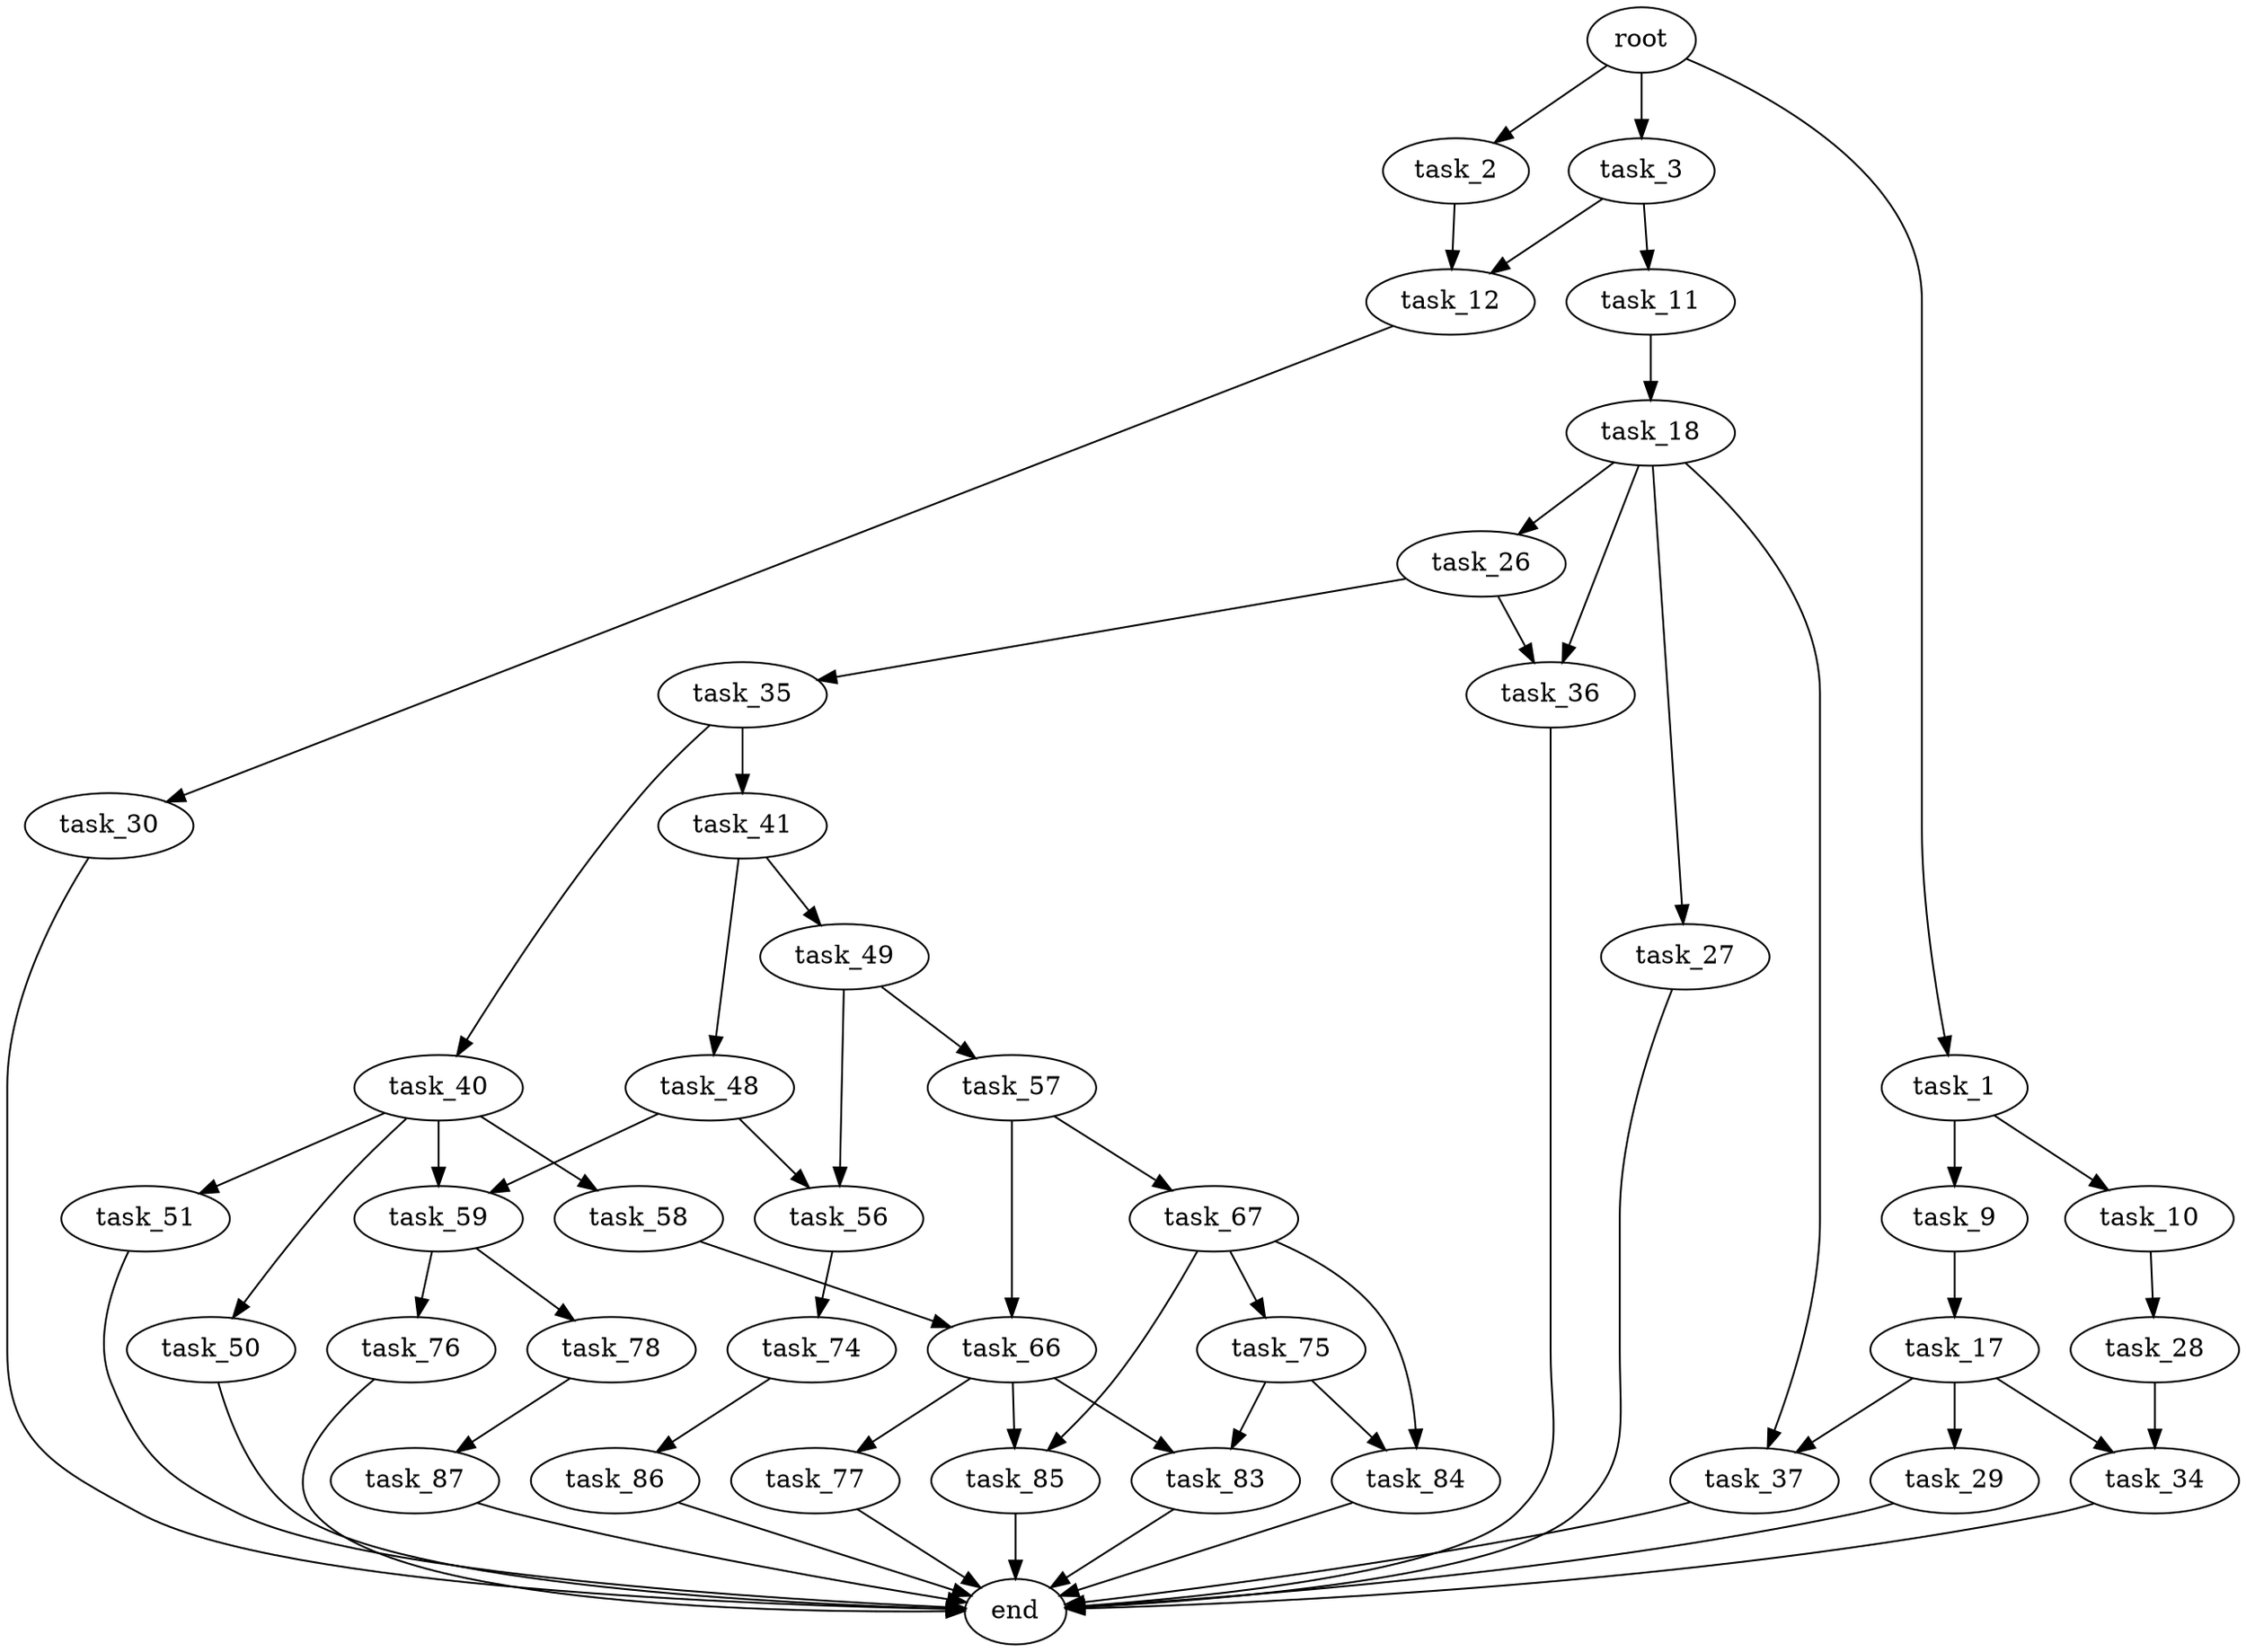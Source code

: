 digraph G {
  root [size="0.000000"];
  task_1 [size="7665458542.000000"];
  task_2 [size="1073741824000.000000"];
  task_3 [size="6359643067.000000"];
  task_9 [size="242803655413.000000"];
  task_10 [size="266520744889.000000"];
  task_12 [size="28991029248.000000"];
  task_11 [size="8589934592.000000"];
  task_17 [size="134217728000.000000"];
  task_28 [size="134217728000.000000"];
  task_18 [size="8589934592.000000"];
  task_30 [size="782757789696.000000"];
  task_29 [size="6881730570.000000"];
  task_34 [size="25130284377.000000"];
  task_37 [size="729258132980.000000"];
  task_26 [size="782757789696.000000"];
  task_27 [size="20499336397.000000"];
  task_36 [size="813989572500.000000"];
  task_35 [size="116609894275.000000"];
  end [size="0.000000"];
  task_40 [size="68719476736.000000"];
  task_41 [size="560590360520.000000"];
  task_50 [size="68719476736.000000"];
  task_51 [size="30658491176.000000"];
  task_58 [size="28991029248.000000"];
  task_59 [size="28393663008.000000"];
  task_48 [size="28991029248.000000"];
  task_49 [size="8104727243.000000"];
  task_56 [size="43914750409.000000"];
  task_57 [size="368293445632.000000"];
  task_74 [size="1650423490.000000"];
  task_66 [size="368293445632.000000"];
  task_67 [size="12204080676.000000"];
  task_76 [size="7676675543.000000"];
  task_78 [size="27373758178.000000"];
  task_77 [size="782757789696.000000"];
  task_83 [size="28991029248.000000"];
  task_85 [size="134217728000.000000"];
  task_75 [size="134217728000.000000"];
  task_84 [size="2951066627.000000"];
  task_86 [size="725714274247.000000"];
  task_87 [size="28991029248.000000"];

  root -> task_1 [size="1.000000"];
  root -> task_2 [size="1.000000"];
  root -> task_3 [size="1.000000"];
  task_1 -> task_9 [size="411041792.000000"];
  task_1 -> task_10 [size="411041792.000000"];
  task_2 -> task_12 [size="838860800.000000"];
  task_3 -> task_11 [size="134217728.000000"];
  task_3 -> task_12 [size="134217728.000000"];
  task_9 -> task_17 [size="209715200.000000"];
  task_10 -> task_28 [size="209715200.000000"];
  task_12 -> task_30 [size="75497472.000000"];
  task_11 -> task_18 [size="33554432.000000"];
  task_17 -> task_29 [size="209715200.000000"];
  task_17 -> task_34 [size="209715200.000000"];
  task_17 -> task_37 [size="209715200.000000"];
  task_28 -> task_34 [size="209715200.000000"];
  task_18 -> task_26 [size="33554432.000000"];
  task_18 -> task_27 [size="33554432.000000"];
  task_18 -> task_36 [size="33554432.000000"];
  task_18 -> task_37 [size="33554432.000000"];
  task_30 -> end [size="1.000000"];
  task_29 -> end [size="1.000000"];
  task_34 -> end [size="1.000000"];
  task_37 -> end [size="1.000000"];
  task_26 -> task_35 [size="679477248.000000"];
  task_26 -> task_36 [size="679477248.000000"];
  task_27 -> end [size="1.000000"];
  task_36 -> end [size="1.000000"];
  task_35 -> task_40 [size="301989888.000000"];
  task_35 -> task_41 [size="301989888.000000"];
  task_40 -> task_50 [size="134217728.000000"];
  task_40 -> task_51 [size="134217728.000000"];
  task_40 -> task_58 [size="134217728.000000"];
  task_40 -> task_59 [size="134217728.000000"];
  task_41 -> task_48 [size="411041792.000000"];
  task_41 -> task_49 [size="411041792.000000"];
  task_50 -> end [size="1.000000"];
  task_51 -> end [size="1.000000"];
  task_58 -> task_66 [size="75497472.000000"];
  task_59 -> task_76 [size="536870912.000000"];
  task_59 -> task_78 [size="536870912.000000"];
  task_48 -> task_56 [size="75497472.000000"];
  task_48 -> task_59 [size="75497472.000000"];
  task_49 -> task_56 [size="209715200.000000"];
  task_49 -> task_57 [size="209715200.000000"];
  task_56 -> task_74 [size="838860800.000000"];
  task_57 -> task_66 [size="411041792.000000"];
  task_57 -> task_67 [size="411041792.000000"];
  task_74 -> task_86 [size="33554432.000000"];
  task_66 -> task_77 [size="411041792.000000"];
  task_66 -> task_83 [size="411041792.000000"];
  task_66 -> task_85 [size="411041792.000000"];
  task_67 -> task_75 [size="411041792.000000"];
  task_67 -> task_84 [size="411041792.000000"];
  task_67 -> task_85 [size="411041792.000000"];
  task_76 -> end [size="1.000000"];
  task_78 -> task_87 [size="536870912.000000"];
  task_77 -> end [size="1.000000"];
  task_83 -> end [size="1.000000"];
  task_85 -> end [size="1.000000"];
  task_75 -> task_83 [size="209715200.000000"];
  task_75 -> task_84 [size="209715200.000000"];
  task_84 -> end [size="1.000000"];
  task_86 -> end [size="1.000000"];
  task_87 -> end [size="1.000000"];
}
